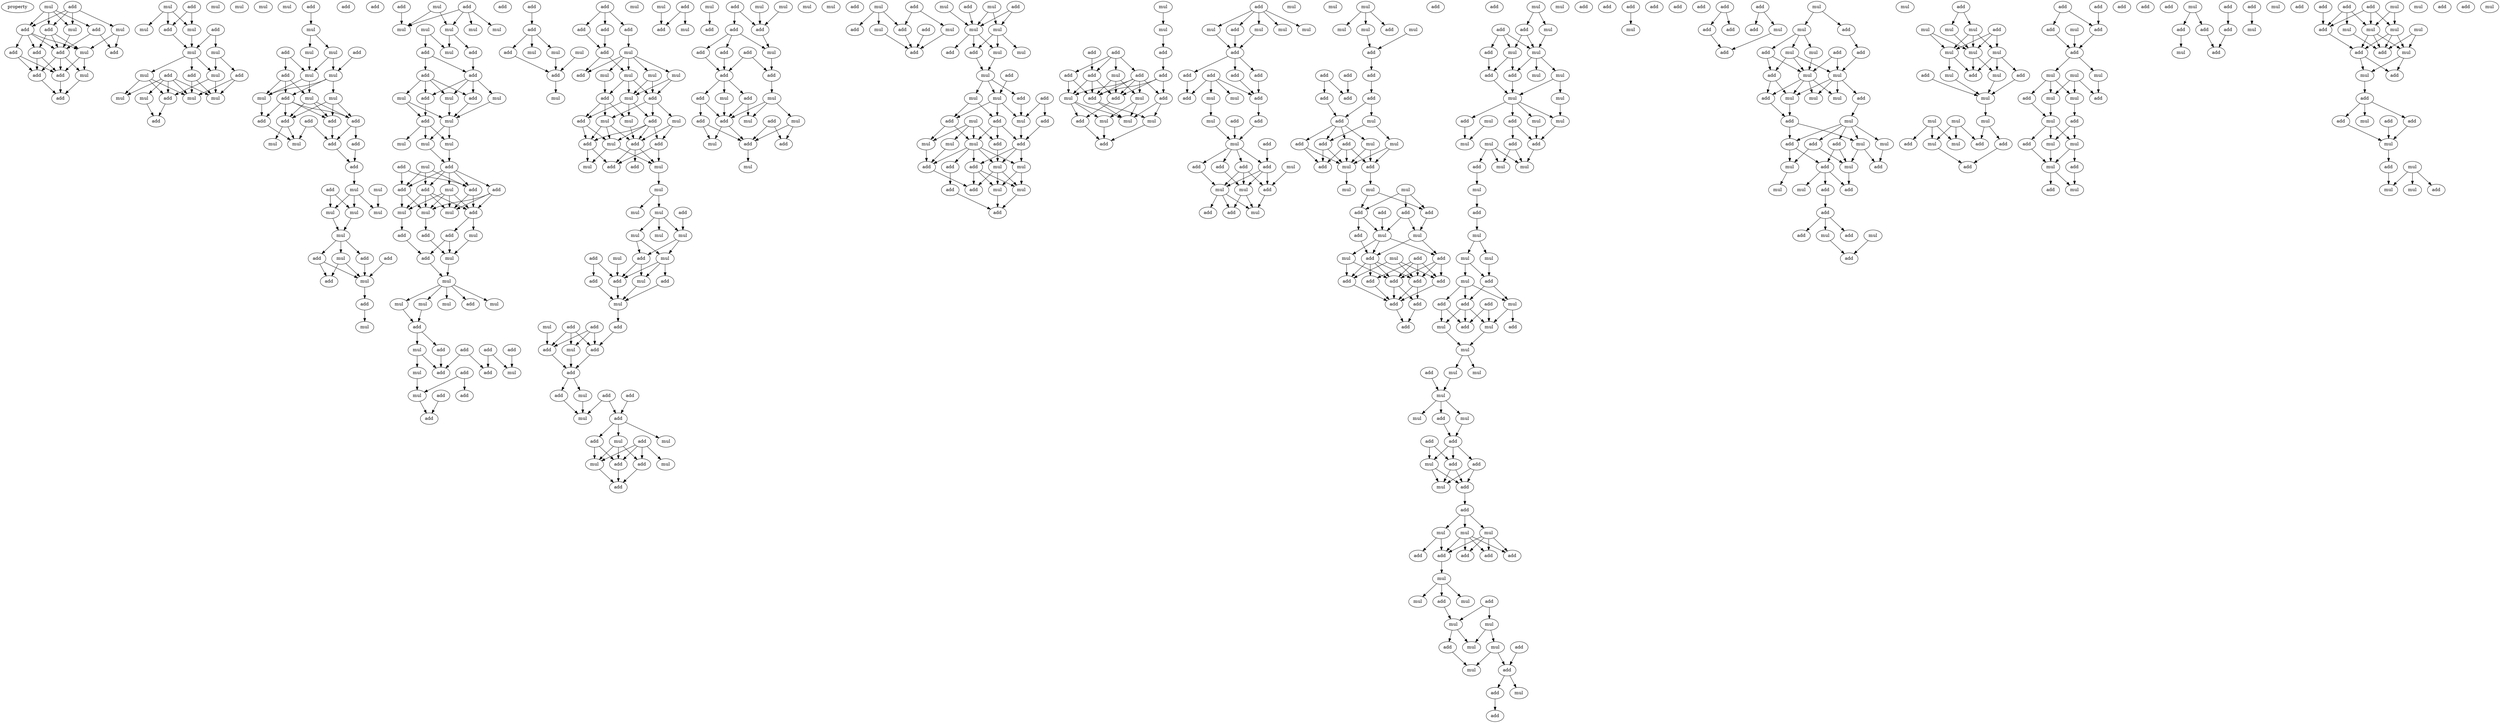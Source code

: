 digraph {
    node [fontcolor=black]
    property [mul=2,lf=1.7]
    0 [ label = add ];
    1 [ label = mul ];
    2 [ label = mul ];
    3 [ label = add ];
    4 [ label = add ];
    5 [ label = add ];
    6 [ label = mul ];
    7 [ label = mul ];
    8 [ label = add ];
    9 [ label = add ];
    10 [ label = add ];
    11 [ label = add ];
    12 [ label = add ];
    13 [ label = add ];
    14 [ label = mul ];
    15 [ label = add ];
    16 [ label = mul ];
    17 [ label = add ];
    18 [ label = mul ];
    19 [ label = add ];
    20 [ label = add ];
    21 [ label = mul ];
    22 [ label = mul ];
    23 [ label = mul ];
    24 [ label = mul ];
    25 [ label = mul ];
    26 [ label = add ];
    27 [ label = add ];
    28 [ label = add ];
    29 [ label = mul ];
    30 [ label = mul ];
    31 [ label = mul ];
    32 [ label = mul ];
    33 [ label = add ];
    34 [ label = mul ];
    35 [ label = add ];
    36 [ label = mul ];
    37 [ label = mul ];
    38 [ label = mul ];
    39 [ label = add ];
    40 [ label = mul ];
    41 [ label = add ];
    42 [ label = add ];
    43 [ label = mul ];
    44 [ label = add ];
    45 [ label = mul ];
    46 [ label = mul ];
    47 [ label = mul ];
    48 [ label = add ];
    49 [ label = mul ];
    50 [ label = add ];
    51 [ label = mul ];
    52 [ label = mul ];
    53 [ label = add ];
    54 [ label = add ];
    55 [ label = add ];
    56 [ label = add ];
    57 [ label = add ];
    58 [ label = mul ];
    59 [ label = add ];
    60 [ label = add ];
    61 [ label = mul ];
    62 [ label = add ];
    63 [ label = add ];
    64 [ label = mul ];
    65 [ label = mul ];
    66 [ label = mul ];
    67 [ label = mul ];
    68 [ label = mul ];
    69 [ label = mul ];
    70 [ label = add ];
    71 [ label = add ];
    72 [ label = add ];
    73 [ label = mul ];
    74 [ label = add ];
    75 [ label = add ];
    76 [ label = mul ];
    77 [ label = add ];
    78 [ label = add ];
    79 [ label = mul ];
    80 [ label = add ];
    81 [ label = mul ];
    82 [ label = mul ];
    83 [ label = mul ];
    84 [ label = mul ];
    85 [ label = mul ];
    86 [ label = mul ];
    87 [ label = add ];
    88 [ label = mul ];
    89 [ label = add ];
    90 [ label = add ];
    91 [ label = add ];
    92 [ label = add ];
    93 [ label = add ];
    94 [ label = mul ];
    95 [ label = mul ];
    96 [ label = mul ];
    97 [ label = add ];
    98 [ label = add ];
    99 [ label = mul ];
    100 [ label = mul ];
    101 [ label = mul ];
    102 [ label = mul ];
    103 [ label = mul ];
    104 [ label = add ];
    105 [ label = add ];
    106 [ label = add ];
    107 [ label = mul ];
    108 [ label = add ];
    109 [ label = add ];
    110 [ label = add ];
    111 [ label = mul ];
    112 [ label = add ];
    113 [ label = mul ];
    114 [ label = mul ];
    115 [ label = mul ];
    116 [ label = add ];
    117 [ label = add ];
    118 [ label = add ];
    119 [ label = add ];
    120 [ label = mul ];
    121 [ label = mul ];
    122 [ label = mul ];
    123 [ label = mul ];
    124 [ label = add ];
    125 [ label = mul ];
    126 [ label = mul ];
    127 [ label = add ];
    128 [ label = add ];
    129 [ label = add ];
    130 [ label = add ];
    131 [ label = mul ];
    132 [ label = add ];
    133 [ label = mul ];
    134 [ label = add ];
    135 [ label = mul ];
    136 [ label = add ];
    137 [ label = add ];
    138 [ label = add ];
    139 [ label = mul ];
    140 [ label = add ];
    141 [ label = add ];
    142 [ label = add ];
    143 [ label = add ];
    144 [ label = mul ];
    145 [ label = add ];
    146 [ label = mul ];
    147 [ label = mul ];
    148 [ label = add ];
    149 [ label = add ];
    150 [ label = mul ];
    151 [ label = add ];
    152 [ label = add ];
    153 [ label = add ];
    154 [ label = add ];
    155 [ label = mul ];
    156 [ label = mul ];
    157 [ label = add ];
    158 [ label = mul ];
    159 [ label = mul ];
    160 [ label = mul ];
    161 [ label = add ];
    162 [ label = add ];
    163 [ label = mul ];
    164 [ label = add ];
    165 [ label = mul ];
    166 [ label = mul ];
    167 [ label = mul ];
    168 [ label = add ];
    169 [ label = add ];
    170 [ label = add ];
    171 [ label = mul ];
    172 [ label = add ];
    173 [ label = add ];
    174 [ label = add ];
    175 [ label = mul ];
    176 [ label = mul ];
    177 [ label = mul ];
    178 [ label = mul ];
    179 [ label = mul ];
    180 [ label = add ];
    181 [ label = mul ];
    182 [ label = mul ];
    183 [ label = mul ];
    184 [ label = mul ];
    185 [ label = add ];
    186 [ label = mul ];
    187 [ label = add ];
    188 [ label = mul ];
    189 [ label = add ];
    190 [ label = mul ];
    191 [ label = add ];
    192 [ label = add ];
    193 [ label = mul ];
    194 [ label = add ];
    195 [ label = add ];
    196 [ label = mul ];
    197 [ label = add ];
    198 [ label = mul ];
    199 [ label = add ];
    200 [ label = add ];
    201 [ label = add ];
    202 [ label = add ];
    203 [ label = add ];
    204 [ label = add ];
    205 [ label = mul ];
    206 [ label = add ];
    207 [ label = mul ];
    208 [ label = add ];
    209 [ label = mul ];
    210 [ label = add ];
    211 [ label = mul ];
    212 [ label = mul ];
    213 [ label = mul ];
    214 [ label = add ];
    215 [ label = add ];
    216 [ label = add ];
    217 [ label = mul ];
    218 [ label = add ];
    219 [ label = add ];
    220 [ label = mul ];
    221 [ label = mul ];
    222 [ label = add ];
    223 [ label = mul ];
    224 [ label = mul ];
    225 [ label = add ];
    226 [ label = mul ];
    227 [ label = mul ];
    228 [ label = add ];
    229 [ label = add ];
    230 [ label = add ];
    231 [ label = add ];
    232 [ label = mul ];
    233 [ label = add ];
    234 [ label = add ];
    235 [ label = add ];
    236 [ label = mul ];
    237 [ label = add ];
    238 [ label = add ];
    239 [ label = mul ];
    240 [ label = mul ];
    241 [ label = mul ];
    242 [ label = add ];
    243 [ label = add ];
    244 [ label = add ];
    245 [ label = mul ];
    246 [ label = add ];
    247 [ label = add ];
    248 [ label = mul ];
    249 [ label = add ];
    250 [ label = mul ];
    251 [ label = add ];
    252 [ label = add ];
    253 [ label = add ];
    254 [ label = add ];
    255 [ label = mul ];
    256 [ label = mul ];
    257 [ label = add ];
    258 [ label = mul ];
    259 [ label = add ];
    260 [ label = mul ];
    261 [ label = add ];
    262 [ label = mul ];
    263 [ label = mul ];
    264 [ label = mul ];
    265 [ label = mul ];
    266 [ label = add ];
    267 [ label = add ];
    268 [ label = mul ];
    269 [ label = add ];
    270 [ label = mul ];
    271 [ label = add ];
    272 [ label = mul ];
    273 [ label = add ];
    274 [ label = mul ];
    275 [ label = add ];
    276 [ label = add ];
    277 [ label = mul ];
    278 [ label = add ];
    279 [ label = mul ];
    280 [ label = mul ];
    281 [ label = add ];
    282 [ label = add ];
    283 [ label = mul ];
    284 [ label = add ];
    285 [ label = add ];
    286 [ label = mul ];
    287 [ label = add ];
    288 [ label = mul ];
    289 [ label = add ];
    290 [ label = mul ];
    291 [ label = add ];
    292 [ label = mul ];
    293 [ label = mul ];
    294 [ label = add ];
    295 [ label = mul ];
    296 [ label = add ];
    297 [ label = add ];
    298 [ label = add ];
    299 [ label = mul ];
    300 [ label = add ];
    301 [ label = add ];
    302 [ label = add ];
    303 [ label = add ];
    304 [ label = add ];
    305 [ label = mul ];
    306 [ label = add ];
    307 [ label = mul ];
    308 [ label = add ];
    309 [ label = mul ];
    310 [ label = mul ];
    311 [ label = add ];
    312 [ label = mul ];
    313 [ label = add ];
    314 [ label = add ];
    315 [ label = mul ];
    316 [ label = mul ];
    317 [ label = add ];
    318 [ label = mul ];
    319 [ label = mul ];
    320 [ label = add ];
    321 [ label = add ];
    322 [ label = add ];
    323 [ label = add ];
    324 [ label = add ];
    325 [ label = mul ];
    326 [ label = add ];
    327 [ label = mul ];
    328 [ label = add ];
    329 [ label = mul ];
    330 [ label = mul ];
    331 [ label = add ];
    332 [ label = add ];
    333 [ label = add ];
    334 [ label = mul ];
    335 [ label = add ];
    336 [ label = add ];
    337 [ label = add ];
    338 [ label = mul ];
    339 [ label = add ];
    340 [ label = mul ];
    341 [ label = add ];
    342 [ label = mul ];
    343 [ label = add ];
    344 [ label = mul ];
    345 [ label = mul ];
    346 [ label = add ];
    347 [ label = mul ];
    348 [ label = mul ];
    349 [ label = mul ];
    350 [ label = add ];
    351 [ label = add ];
    352 [ label = mul ];
    353 [ label = add ];
    354 [ label = add ];
    355 [ label = add ];
    356 [ label = add ];
    357 [ label = add ];
    358 [ label = add ];
    359 [ label = add ];
    360 [ label = add ];
    361 [ label = mul ];
    362 [ label = add ];
    363 [ label = mul ];
    364 [ label = add ];
    365 [ label = add ];
    366 [ label = add ];
    367 [ label = mul ];
    368 [ label = add ];
    369 [ label = mul ];
    370 [ label = add ];
    371 [ label = mul ];
    372 [ label = mul ];
    373 [ label = mul ];
    374 [ label = add ];
    375 [ label = add ];
    376 [ label = add ];
    377 [ label = add ];
    378 [ label = add ];
    379 [ label = mul ];
    380 [ label = mul ];
    381 [ label = add ];
    382 [ label = add ];
    383 [ label = mul ];
    384 [ label = add ];
    385 [ label = mul ];
    386 [ label = add ];
    387 [ label = add ];
    388 [ label = add ];
    389 [ label = add ];
    390 [ label = add ];
    391 [ label = add ];
    392 [ label = add ];
    393 [ label = mul ];
    394 [ label = mul ];
    395 [ label = add ];
    396 [ label = mul ];
    397 [ label = add ];
    398 [ label = add ];
    399 [ label = add ];
    400 [ label = mul ];
    401 [ label = mul ];
    402 [ label = add ];
    403 [ label = add ];
    404 [ label = add ];
    405 [ label = mul ];
    406 [ label = mul ];
    407 [ label = mul ];
    408 [ label = mul ];
    409 [ label = mul ];
    410 [ label = add ];
    411 [ label = mul ];
    412 [ label = mul ];
    413 [ label = add ];
    414 [ label = mul ];
    415 [ label = add ];
    416 [ label = mul ];
    417 [ label = add ];
    418 [ label = mul ];
    419 [ label = mul ];
    420 [ label = add ];
    421 [ label = mul ];
    422 [ label = add ];
    423 [ label = mul ];
    424 [ label = mul ];
    425 [ label = mul ];
    426 [ label = mul ];
    427 [ label = add ];
    428 [ label = add ];
    429 [ label = add ];
    430 [ label = mul ];
    431 [ label = add ];
    432 [ label = mul ];
    433 [ label = add ];
    434 [ label = mul ];
    435 [ label = add ];
    436 [ label = mul ];
    437 [ label = add ];
    438 [ label = add ];
    439 [ label = mul ];
    440 [ label = mul ];
    441 [ label = add ];
    442 [ label = mul ];
    443 [ label = mul ];
    444 [ label = add ];
    445 [ label = mul ];
    446 [ label = mul ];
    447 [ label = add ];
    448 [ label = add ];
    449 [ label = add ];
    450 [ label = mul ];
    451 [ label = add ];
    452 [ label = add ];
    453 [ label = add ];
    454 [ label = mul ];
    455 [ label = add ];
    456 [ label = mul ];
    457 [ label = mul ];
    458 [ label = mul ];
    459 [ label = add ];
    460 [ label = add ];
    461 [ label = add ];
    462 [ label = add ];
    463 [ label = add ];
    464 [ label = mul ];
    465 [ label = mul ];
    466 [ label = add ];
    467 [ label = add ];
    468 [ label = add ];
    469 [ label = mul ];
    470 [ label = mul ];
    471 [ label = mul ];
    472 [ label = add ];
    473 [ label = add ];
    474 [ label = mul ];
    475 [ label = mul ];
    476 [ label = mul ];
    477 [ label = add ];
    478 [ label = add ];
    479 [ label = add ];
    480 [ label = mul ];
    481 [ label = add ];
    482 [ label = add ];
    483 [ label = add ];
    484 [ label = add ];
    485 [ label = add ];
    486 [ label = add ];
    487 [ label = mul ];
    488 [ label = add ];
    489 [ label = mul ];
    490 [ label = mul ];
    491 [ label = add ];
    492 [ label = add ];
    493 [ label = add ];
    494 [ label = add ];
    495 [ label = mul ];
    496 [ label = mul ];
    497 [ label = add ];
    498 [ label = mul ];
    499 [ label = mul ];
    500 [ label = add ];
    501 [ label = mul ];
    502 [ label = mul ];
    503 [ label = mul ];
    504 [ label = add ];
    505 [ label = mul ];
    506 [ label = add ];
    507 [ label = add ];
    508 [ label = add ];
    509 [ label = add ];
    510 [ label = mul ];
    511 [ label = mul ];
    512 [ label = mul ];
    513 [ label = add ];
    514 [ label = mul ];
    515 [ label = add ];
    516 [ label = mul ];
    517 [ label = mul ];
    518 [ label = add ];
    519 [ label = add ];
    520 [ label = add ];
    521 [ label = add ];
    522 [ label = mul ];
    523 [ label = add ];
    524 [ label = mul ];
    525 [ label = mul ];
    526 [ label = add ];
    527 [ label = add ];
    528 [ label = add ];
    529 [ label = mul ];
    530 [ label = mul ];
    531 [ label = mul ];
    532 [ label = mul ];
    533 [ label = mul ];
    534 [ label = mul ];
    535 [ label = mul ];
    536 [ label = add ];
    537 [ label = mul ];
    538 [ label = add ];
    539 [ label = add ];
    540 [ label = mul ];
    541 [ label = mul ];
    542 [ label = mul ];
    543 [ label = mul ];
    544 [ label = mul ];
    545 [ label = add ];
    546 [ label = add ];
    547 [ label = add ];
    548 [ label = mul ];
    549 [ label = add ];
    550 [ label = add ];
    551 [ label = add ];
    552 [ label = add ];
    553 [ label = mul ];
    554 [ label = add ];
    555 [ label = add ];
    556 [ label = mul ];
    557 [ label = mul ];
    558 [ label = mul ];
    559 [ label = mul ];
    560 [ label = add ];
    561 [ label = mul ];
    562 [ label = add ];
    563 [ label = add ];
    564 [ label = mul ];
    565 [ label = mul ];
    566 [ label = add ];
    567 [ label = mul ];
    568 [ label = add ];
    569 [ label = mul ];
    570 [ label = mul ];
    571 [ label = add ];
    572 [ label = add ];
    573 [ label = add ];
    574 [ label = add ];
    575 [ label = mul ];
    576 [ label = add ];
    577 [ label = add ];
    578 [ label = add ];
    579 [ label = add ];
    580 [ label = mul ];
    581 [ label = add ];
    582 [ label = add ];
    583 [ label = mul ];
    584 [ label = mul ];
    585 [ label = add ];
    586 [ label = mul ];
    587 [ label = add ];
    588 [ label = add ];
    589 [ label = add ];
    590 [ label = mul ];
    591 [ label = mul ];
    592 [ label = mul ];
    593 [ label = mul ];
    594 [ label = add ];
    595 [ label = add ];
    596 [ label = mul ];
    597 [ label = add ];
    598 [ label = mul ];
    599 [ label = add ];
    600 [ label = add ];
    601 [ label = mul ];
    602 [ label = mul ];
    603 [ label = add ];
    604 [ label = add ];
    605 [ label = add ];
    606 [ label = mul ];
    607 [ label = mul ];
    608 [ label = add ];
    609 [ label = add ];
    610 [ label = add ];
    611 [ label = mul ];
    612 [ label = add ];
    613 [ label = mul ];
    614 [ label = mul ];
    0 -> 2 [ name = 0 ];
    0 -> 3 [ name = 1 ];
    0 -> 4 [ name = 2 ];
    0 -> 6 [ name = 3 ];
    1 -> 2 [ name = 4 ];
    1 -> 3 [ name = 5 ];
    1 -> 4 [ name = 6 ];
    1 -> 5 [ name = 7 ];
    2 -> 10 [ name = 8 ];
    3 -> 7 [ name = 9 ];
    3 -> 8 [ name = 10 ];
    3 -> 10 [ name = 11 ];
    4 -> 7 [ name = 12 ];
    4 -> 8 [ name = 13 ];
    4 -> 9 [ name = 14 ];
    4 -> 10 [ name = 15 ];
    5 -> 10 [ name = 16 ];
    5 -> 11 [ name = 17 ];
    6 -> 7 [ name = 18 ];
    6 -> 11 [ name = 19 ];
    7 -> 13 [ name = 20 ];
    7 -> 14 [ name = 21 ];
    8 -> 12 [ name = 22 ];
    8 -> 13 [ name = 23 ];
    9 -> 12 [ name = 24 ];
    9 -> 13 [ name = 25 ];
    10 -> 12 [ name = 26 ];
    10 -> 13 [ name = 27 ];
    10 -> 14 [ name = 28 ];
    12 -> 15 [ name = 29 ];
    13 -> 15 [ name = 30 ];
    14 -> 15 [ name = 31 ];
    16 -> 18 [ name = 32 ];
    16 -> 20 [ name = 33 ];
    16 -> 22 [ name = 34 ];
    17 -> 20 [ name = 35 ];
    17 -> 22 [ name = 36 ];
    19 -> 23 [ name = 37 ];
    19 -> 24 [ name = 38 ];
    20 -> 24 [ name = 39 ];
    22 -> 24 [ name = 40 ];
    23 -> 26 [ name = 41 ];
    23 -> 29 [ name = 42 ];
    24 -> 25 [ name = 43 ];
    24 -> 27 [ name = 44 ];
    24 -> 29 [ name = 45 ];
    25 -> 30 [ name = 46 ];
    25 -> 31 [ name = 47 ];
    25 -> 33 [ name = 48 ];
    26 -> 30 [ name = 49 ];
    26 -> 34 [ name = 50 ];
    27 -> 30 [ name = 51 ];
    27 -> 34 [ name = 52 ];
    28 -> 30 [ name = 53 ];
    28 -> 31 [ name = 54 ];
    28 -> 32 [ name = 55 ];
    28 -> 33 [ name = 56 ];
    28 -> 34 [ name = 57 ];
    29 -> 33 [ name = 58 ];
    29 -> 34 [ name = 59 ];
    32 -> 35 [ name = 60 ];
    33 -> 35 [ name = 61 ];
    39 -> 40 [ name = 62 ];
    40 -> 43 [ name = 63 ];
    40 -> 45 [ name = 64 ];
    41 -> 46 [ name = 65 ];
    41 -> 48 [ name = 66 ];
    42 -> 47 [ name = 67 ];
    43 -> 46 [ name = 68 ];
    45 -> 46 [ name = 69 ];
    45 -> 47 [ name = 70 ];
    46 -> 49 [ name = 71 ];
    46 -> 51 [ name = 72 ];
    47 -> 50 [ name = 73 ];
    47 -> 51 [ name = 74 ];
    47 -> 52 [ name = 75 ];
    48 -> 49 [ name = 76 ];
    48 -> 50 [ name = 77 ];
    48 -> 51 [ name = 78 ];
    49 -> 53 [ name = 79 ];
    49 -> 56 [ name = 80 ];
    49 -> 57 [ name = 81 ];
    50 -> 53 [ name = 82 ];
    50 -> 55 [ name = 83 ];
    50 -> 56 [ name = 84 ];
    50 -> 57 [ name = 85 ];
    51 -> 55 [ name = 86 ];
    52 -> 53 [ name = 87 ];
    52 -> 56 [ name = 88 ];
    52 -> 57 [ name = 89 ];
    53 -> 58 [ name = 90 ];
    53 -> 61 [ name = 91 ];
    54 -> 58 [ name = 92 ];
    54 -> 60 [ name = 93 ];
    55 -> 58 [ name = 94 ];
    56 -> 60 [ name = 95 ];
    57 -> 59 [ name = 96 ];
    57 -> 60 [ name = 97 ];
    59 -> 62 [ name = 98 ];
    60 -> 62 [ name = 99 ];
    62 -> 65 [ name = 100 ];
    63 -> 66 [ name = 101 ];
    63 -> 67 [ name = 102 ];
    64 -> 68 [ name = 103 ];
    65 -> 66 [ name = 104 ];
    65 -> 67 [ name = 105 ];
    65 -> 68 [ name = 106 ];
    66 -> 69 [ name = 107 ];
    67 -> 69 [ name = 108 ];
    69 -> 70 [ name = 109 ];
    69 -> 72 [ name = 110 ];
    69 -> 73 [ name = 111 ];
    70 -> 76 [ name = 112 ];
    72 -> 75 [ name = 113 ];
    72 -> 76 [ name = 114 ];
    73 -> 75 [ name = 115 ];
    73 -> 76 [ name = 116 ];
    74 -> 76 [ name = 117 ];
    76 -> 77 [ name = 118 ];
    77 -> 79 [ name = 119 ];
    78 -> 82 [ name = 120 ];
    78 -> 83 [ name = 121 ];
    78 -> 85 [ name = 122 ];
    78 -> 86 [ name = 123 ];
    80 -> 82 [ name = 124 ];
    81 -> 82 [ name = 125 ];
    81 -> 83 [ name = 126 ];
    83 -> 87 [ name = 127 ];
    83 -> 88 [ name = 128 ];
    84 -> 88 [ name = 129 ];
    84 -> 89 [ name = 130 ];
    87 -> 91 [ name = 131 ];
    89 -> 91 [ name = 132 ];
    89 -> 92 [ name = 133 ];
    91 -> 93 [ name = 134 ];
    91 -> 94 [ name = 135 ];
    91 -> 96 [ name = 136 ];
    91 -> 97 [ name = 137 ];
    92 -> 93 [ name = 138 ];
    92 -> 95 [ name = 139 ];
    92 -> 96 [ name = 140 ];
    92 -> 97 [ name = 141 ];
    93 -> 99 [ name = 142 ];
    94 -> 99 [ name = 143 ];
    95 -> 98 [ name = 144 ];
    95 -> 99 [ name = 145 ];
    96 -> 99 [ name = 146 ];
    97 -> 98 [ name = 147 ];
    98 -> 100 [ name = 148 ];
    98 -> 101 [ name = 149 ];
    98 -> 102 [ name = 150 ];
    99 -> 100 [ name = 151 ];
    99 -> 101 [ name = 152 ];
    100 -> 104 [ name = 153 ];
    101 -> 104 [ name = 154 ];
    103 -> 106 [ name = 155 ];
    103 -> 108 [ name = 156 ];
    103 -> 109 [ name = 157 ];
    104 -> 106 [ name = 158 ];
    104 -> 107 [ name = 159 ];
    104 -> 108 [ name = 160 ];
    104 -> 109 [ name = 161 ];
    104 -> 110 [ name = 162 ];
    105 -> 108 [ name = 163 ];
    105 -> 109 [ name = 164 ];
    106 -> 111 [ name = 165 ];
    106 -> 112 [ name = 166 ];
    106 -> 113 [ name = 167 ];
    106 -> 114 [ name = 168 ];
    107 -> 111 [ name = 169 ];
    107 -> 112 [ name = 170 ];
    107 -> 113 [ name = 171 ];
    107 -> 114 [ name = 172 ];
    108 -> 111 [ name = 173 ];
    108 -> 112 [ name = 174 ];
    109 -> 113 [ name = 175 ];
    109 -> 114 [ name = 176 ];
    110 -> 111 [ name = 177 ];
    110 -> 112 [ name = 178 ];
    110 -> 113 [ name = 179 ];
    112 -> 115 [ name = 180 ];
    112 -> 117 [ name = 181 ];
    113 -> 118 [ name = 182 ];
    114 -> 116 [ name = 183 ];
    115 -> 120 [ name = 184 ];
    116 -> 119 [ name = 185 ];
    117 -> 119 [ name = 186 ];
    117 -> 120 [ name = 187 ];
    118 -> 120 [ name = 188 ];
    119 -> 121 [ name = 189 ];
    120 -> 121 [ name = 190 ];
    121 -> 122 [ name = 191 ];
    121 -> 123 [ name = 192 ];
    121 -> 124 [ name = 193 ];
    121 -> 125 [ name = 194 ];
    121 -> 126 [ name = 195 ];
    122 -> 127 [ name = 196 ];
    125 -> 127 [ name = 197 ];
    127 -> 130 [ name = 198 ];
    127 -> 131 [ name = 199 ];
    128 -> 135 [ name = 200 ];
    129 -> 135 [ name = 201 ];
    129 -> 137 [ name = 202 ];
    130 -> 134 [ name = 203 ];
    131 -> 133 [ name = 204 ];
    131 -> 134 [ name = 205 ];
    132 -> 134 [ name = 206 ];
    132 -> 137 [ name = 207 ];
    133 -> 139 [ name = 208 ];
    136 -> 139 [ name = 209 ];
    136 -> 140 [ name = 210 ];
    138 -> 142 [ name = 211 ];
    139 -> 142 [ name = 212 ];
    141 -> 143 [ name = 213 ];
    143 -> 145 [ name = 214 ];
    143 -> 146 [ name = 215 ];
    143 -> 147 [ name = 216 ];
    144 -> 148 [ name = 217 ];
    145 -> 148 [ name = 218 ];
    147 -> 148 [ name = 219 ];
    148 -> 150 [ name = 220 ];
    149 -> 151 [ name = 221 ];
    149 -> 152 [ name = 222 ];
    149 -> 153 [ name = 223 ];
    151 -> 154 [ name = 224 ];
    152 -> 155 [ name = 225 ];
    153 -> 154 [ name = 226 ];
    154 -> 156 [ name = 227 ];
    154 -> 157 [ name = 228 ];
    155 -> 156 [ name = 229 ];
    155 -> 157 [ name = 230 ];
    155 -> 158 [ name = 231 ];
    155 -> 159 [ name = 232 ];
    155 -> 160 [ name = 233 ];
    156 -> 161 [ name = 234 ];
    156 -> 162 [ name = 235 ];
    156 -> 163 [ name = 236 ];
    158 -> 161 [ name = 237 ];
    158 -> 163 [ name = 238 ];
    159 -> 161 [ name = 239 ];
    159 -> 163 [ name = 240 ];
    160 -> 162 [ name = 241 ];
    161 -> 166 [ name = 242 ];
    161 -> 167 [ name = 243 ];
    161 -> 168 [ name = 244 ];
    162 -> 164 [ name = 245 ];
    162 -> 165 [ name = 246 ];
    162 -> 166 [ name = 247 ];
    163 -> 164 [ name = 248 ];
    163 -> 165 [ name = 249 ];
    163 -> 168 [ name = 250 ];
    164 -> 170 [ name = 251 ];
    164 -> 171 [ name = 252 ];
    165 -> 169 [ name = 253 ];
    166 -> 169 [ name = 254 ];
    166 -> 170 [ name = 255 ];
    166 -> 171 [ name = 256 ];
    167 -> 169 [ name = 257 ];
    167 -> 172 [ name = 258 ];
    168 -> 169 [ name = 259 ];
    168 -> 170 [ name = 260 ];
    168 -> 171 [ name = 261 ];
    168 -> 172 [ name = 262 ];
    169 -> 173 [ name = 263 ];
    169 -> 174 [ name = 264 ];
    169 -> 176 [ name = 265 ];
    170 -> 173 [ name = 266 ];
    170 -> 175 [ name = 267 ];
    171 -> 175 [ name = 268 ];
    171 -> 176 [ name = 269 ];
    172 -> 173 [ name = 270 ];
    172 -> 176 [ name = 271 ];
    176 -> 177 [ name = 272 ];
    177 -> 178 [ name = 273 ];
    177 -> 181 [ name = 274 ];
    180 -> 184 [ name = 275 ];
    181 -> 182 [ name = 276 ];
    181 -> 183 [ name = 277 ];
    181 -> 184 [ name = 278 ];
    182 -> 185 [ name = 279 ];
    182 -> 188 [ name = 280 ];
    184 -> 185 [ name = 281 ];
    184 -> 188 [ name = 282 ];
    185 -> 189 [ name = 283 ];
    185 -> 190 [ name = 284 ];
    186 -> 189 [ name = 285 ];
    187 -> 189 [ name = 286 ];
    187 -> 191 [ name = 287 ];
    188 -> 189 [ name = 288 ];
    188 -> 190 [ name = 289 ];
    188 -> 192 [ name = 290 ];
    189 -> 193 [ name = 291 ];
    190 -> 193 [ name = 292 ];
    191 -> 193 [ name = 293 ];
    192 -> 193 [ name = 294 ];
    193 -> 194 [ name = 295 ];
    194 -> 199 [ name = 296 ];
    195 -> 198 [ name = 297 ];
    195 -> 199 [ name = 298 ];
    195 -> 200 [ name = 299 ];
    196 -> 200 [ name = 300 ];
    197 -> 198 [ name = 301 ];
    197 -> 199 [ name = 302 ];
    197 -> 200 [ name = 303 ];
    198 -> 201 [ name = 304 ];
    199 -> 201 [ name = 305 ];
    200 -> 201 [ name = 306 ];
    201 -> 202 [ name = 307 ];
    201 -> 205 [ name = 308 ];
    202 -> 207 [ name = 309 ];
    203 -> 206 [ name = 310 ];
    204 -> 206 [ name = 311 ];
    204 -> 207 [ name = 312 ];
    205 -> 207 [ name = 313 ];
    206 -> 208 [ name = 314 ];
    206 -> 209 [ name = 315 ];
    206 -> 211 [ name = 316 ];
    208 -> 213 [ name = 317 ];
    208 -> 215 [ name = 318 ];
    209 -> 213 [ name = 319 ];
    209 -> 214 [ name = 320 ];
    209 -> 215 [ name = 321 ];
    210 -> 212 [ name = 322 ];
    210 -> 213 [ name = 323 ];
    210 -> 214 [ name = 324 ];
    210 -> 215 [ name = 325 ];
    213 -> 216 [ name = 326 ];
    214 -> 216 [ name = 327 ];
    215 -> 216 [ name = 328 ];
    217 -> 219 [ name = 329 ];
    218 -> 219 [ name = 330 ];
    218 -> 220 [ name = 331 ];
    221 -> 222 [ name = 332 ];
    223 -> 228 [ name = 333 ];
    225 -> 228 [ name = 334 ];
    225 -> 229 [ name = 335 ];
    226 -> 228 [ name = 336 ];
    228 -> 232 [ name = 337 ];
    229 -> 231 [ name = 338 ];
    229 -> 232 [ name = 339 ];
    229 -> 233 [ name = 340 ];
    230 -> 234 [ name = 341 ];
    230 -> 235 [ name = 342 ];
    231 -> 235 [ name = 343 ];
    232 -> 234 [ name = 344 ];
    233 -> 235 [ name = 345 ];
    234 -> 239 [ name = 346 ];
    235 -> 236 [ name = 347 ];
    235 -> 237 [ name = 348 ];
    235 -> 238 [ name = 349 ];
    236 -> 244 [ name = 350 ];
    237 -> 240 [ name = 351 ];
    237 -> 244 [ name = 352 ];
    238 -> 243 [ name = 353 ];
    238 -> 244 [ name = 354 ];
    239 -> 240 [ name = 355 ];
    239 -> 241 [ name = 356 ];
    239 -> 244 [ name = 357 ];
    241 -> 246 [ name = 358 ];
    241 -> 247 [ name = 359 ];
    242 -> 246 [ name = 360 ];
    242 -> 247 [ name = 361 ];
    243 -> 245 [ name = 362 ];
    243 -> 246 [ name = 363 ];
    244 -> 245 [ name = 364 ];
    244 -> 246 [ name = 365 ];
    246 -> 248 [ name = 366 ];
    250 -> 252 [ name = 367 ];
    250 -> 253 [ name = 368 ];
    250 -> 256 [ name = 369 ];
    251 -> 253 [ name = 370 ];
    251 -> 255 [ name = 371 ];
    253 -> 257 [ name = 372 ];
    254 -> 257 [ name = 373 ];
    255 -> 257 [ name = 374 ];
    256 -> 257 [ name = 375 ];
    258 -> 262 [ name = 376 ];
    259 -> 262 [ name = 377 ];
    259 -> 263 [ name = 378 ];
    260 -> 262 [ name = 379 ];
    260 -> 263 [ name = 380 ];
    261 -> 262 [ name = 381 ];
    262 -> 264 [ name = 382 ];
    262 -> 266 [ name = 383 ];
    262 -> 267 [ name = 384 ];
    263 -> 264 [ name = 385 ];
    263 -> 265 [ name = 386 ];
    263 -> 267 [ name = 387 ];
    264 -> 268 [ name = 388 ];
    267 -> 268 [ name = 389 ];
    268 -> 270 [ name = 390 ];
    268 -> 272 [ name = 391 ];
    268 -> 273 [ name = 392 ];
    269 -> 272 [ name = 393 ];
    270 -> 275 [ name = 394 ];
    270 -> 278 [ name = 395 ];
    271 -> 274 [ name = 396 ];
    271 -> 276 [ name = 397 ];
    272 -> 274 [ name = 398 ];
    272 -> 275 [ name = 399 ];
    272 -> 278 [ name = 400 ];
    273 -> 274 [ name = 401 ];
    274 -> 281 [ name = 402 ];
    275 -> 280 [ name = 403 ];
    275 -> 281 [ name = 404 ];
    275 -> 282 [ name = 405 ];
    276 -> 281 [ name = 406 ];
    277 -> 279 [ name = 407 ];
    277 -> 280 [ name = 408 ];
    277 -> 282 [ name = 409 ];
    277 -> 283 [ name = 410 ];
    278 -> 279 [ name = 411 ];
    278 -> 280 [ name = 412 ];
    279 -> 287 [ name = 413 ];
    280 -> 284 [ name = 414 ];
    280 -> 285 [ name = 415 ];
    280 -> 286 [ name = 416 ];
    280 -> 287 [ name = 417 ];
    280 -> 288 [ name = 418 ];
    281 -> 285 [ name = 419 ];
    281 -> 286 [ name = 420 ];
    281 -> 288 [ name = 421 ];
    282 -> 288 [ name = 422 ];
    283 -> 287 [ name = 423 ];
    284 -> 289 [ name = 424 ];
    285 -> 290 [ name = 425 ];
    285 -> 291 [ name = 426 ];
    285 -> 292 [ name = 427 ];
    286 -> 290 [ name = 428 ];
    286 -> 292 [ name = 429 ];
    287 -> 291 [ name = 430 ];
    288 -> 290 [ name = 431 ];
    288 -> 291 [ name = 432 ];
    288 -> 292 [ name = 433 ];
    289 -> 294 [ name = 434 ];
    290 -> 294 [ name = 435 ];
    292 -> 294 [ name = 436 ];
    293 -> 295 [ name = 437 ];
    295 -> 297 [ name = 438 ];
    296 -> 299 [ name = 439 ];
    296 -> 301 [ name = 440 ];
    296 -> 302 [ name = 441 ];
    296 -> 303 [ name = 442 ];
    297 -> 300 [ name = 443 ];
    298 -> 301 [ name = 444 ];
    299 -> 306 [ name = 445 ];
    299 -> 307 [ name = 446 ];
    299 -> 308 [ name = 447 ];
    300 -> 304 [ name = 448 ];
    300 -> 306 [ name = 449 ];
    300 -> 308 [ name = 450 ];
    301 -> 305 [ name = 451 ];
    301 -> 306 [ name = 452 ];
    301 -> 308 [ name = 453 ];
    302 -> 305 [ name = 454 ];
    302 -> 308 [ name = 455 ];
    303 -> 304 [ name = 456 ];
    303 -> 305 [ name = 457 ];
    303 -> 306 [ name = 458 ];
    303 -> 307 [ name = 459 ];
    303 -> 308 [ name = 460 ];
    304 -> 309 [ name = 461 ];
    304 -> 310 [ name = 462 ];
    305 -> 309 [ name = 463 ];
    305 -> 311 [ name = 464 ];
    305 -> 312 [ name = 465 ];
    306 -> 311 [ name = 466 ];
    307 -> 309 [ name = 467 ];
    307 -> 312 [ name = 468 ];
    308 -> 309 [ name = 469 ];
    308 -> 310 [ name = 470 ];
    310 -> 313 [ name = 471 ];
    311 -> 313 [ name = 472 ];
    312 -> 313 [ name = 473 ];
    314 -> 315 [ name = 474 ];
    314 -> 316 [ name = 475 ];
    314 -> 317 [ name = 476 ];
    314 -> 318 [ name = 477 ];
    314 -> 319 [ name = 478 ];
    315 -> 320 [ name = 479 ];
    317 -> 320 [ name = 480 ];
    319 -> 320 [ name = 481 ];
    320 -> 321 [ name = 482 ];
    320 -> 323 [ name = 483 ];
    320 -> 324 [ name = 484 ];
    321 -> 326 [ name = 485 ];
    322 -> 325 [ name = 486 ];
    322 -> 326 [ name = 487 ];
    322 -> 327 [ name = 488 ];
    322 -> 328 [ name = 489 ];
    323 -> 328 [ name = 490 ];
    324 -> 326 [ name = 491 ];
    326 -> 332 [ name = 492 ];
    327 -> 330 [ name = 493 ];
    330 -> 334 [ name = 494 ];
    331 -> 334 [ name = 495 ];
    332 -> 334 [ name = 496 ];
    333 -> 339 [ name = 497 ];
    334 -> 335 [ name = 498 ];
    334 -> 336 [ name = 499 ];
    334 -> 337 [ name = 500 ];
    334 -> 339 [ name = 501 ];
    335 -> 340 [ name = 502 ];
    336 -> 342 [ name = 503 ];
    337 -> 340 [ name = 504 ];
    337 -> 341 [ name = 505 ];
    337 -> 342 [ name = 506 ];
    338 -> 341 [ name = 507 ];
    339 -> 340 [ name = 508 ];
    339 -> 341 [ name = 509 ];
    339 -> 342 [ name = 510 ];
    340 -> 343 [ name = 511 ];
    340 -> 344 [ name = 512 ];
    340 -> 346 [ name = 513 ];
    341 -> 344 [ name = 514 ];
    342 -> 344 [ name = 515 ];
    342 -> 346 [ name = 516 ];
    347 -> 348 [ name = 517 ];
    347 -> 349 [ name = 518 ];
    347 -> 350 [ name = 519 ];
    349 -> 353 [ name = 520 ];
    352 -> 353 [ name = 521 ];
    353 -> 357 [ name = 522 ];
    354 -> 359 [ name = 523 ];
    355 -> 359 [ name = 524 ];
    355 -> 360 [ name = 525 ];
    357 -> 358 [ name = 526 ];
    358 -> 361 [ name = 527 ];
    358 -> 362 [ name = 528 ];
    360 -> 362 [ name = 529 ];
    361 -> 366 [ name = 530 ];
    361 -> 367 [ name = 531 ];
    362 -> 363 [ name = 532 ];
    362 -> 364 [ name = 533 ];
    362 -> 365 [ name = 534 ];
    362 -> 366 [ name = 535 ];
    363 -> 368 [ name = 536 ];
    363 -> 369 [ name = 537 ];
    364 -> 369 [ name = 538 ];
    364 -> 370 [ name = 539 ];
    365 -> 368 [ name = 540 ];
    365 -> 369 [ name = 541 ];
    365 -> 370 [ name = 542 ];
    366 -> 369 [ name = 543 ];
    366 -> 370 [ name = 544 ];
    367 -> 368 [ name = 545 ];
    367 -> 369 [ name = 546 ];
    368 -> 372 [ name = 547 ];
    369 -> 371 [ name = 548 ];
    372 -> 376 [ name = 549 ];
    372 -> 377 [ name = 550 ];
    373 -> 374 [ name = 551 ];
    373 -> 376 [ name = 552 ];
    373 -> 377 [ name = 553 ];
    374 -> 379 [ name = 554 ];
    374 -> 380 [ name = 555 ];
    375 -> 379 [ name = 556 ];
    376 -> 378 [ name = 557 ];
    376 -> 379 [ name = 558 ];
    377 -> 380 [ name = 559 ];
    378 -> 381 [ name = 560 ];
    379 -> 381 [ name = 561 ];
    379 -> 384 [ name = 562 ];
    379 -> 385 [ name = 563 ];
    380 -> 381 [ name = 564 ];
    380 -> 384 [ name = 565 ];
    381 -> 387 [ name = 566 ];
    381 -> 388 [ name = 567 ];
    381 -> 389 [ name = 568 ];
    381 -> 390 [ name = 569 ];
    382 -> 386 [ name = 570 ];
    382 -> 387 [ name = 571 ];
    382 -> 388 [ name = 572 ];
    382 -> 389 [ name = 573 ];
    383 -> 386 [ name = 574 ];
    383 -> 388 [ name = 575 ];
    383 -> 390 [ name = 576 ];
    384 -> 386 [ name = 577 ];
    384 -> 387 [ name = 578 ];
    384 -> 388 [ name = 579 ];
    385 -> 387 [ name = 580 ];
    385 -> 390 [ name = 581 ];
    386 -> 392 [ name = 582 ];
    387 -> 391 [ name = 583 ];
    387 -> 392 [ name = 584 ];
    388 -> 391 [ name = 585 ];
    388 -> 392 [ name = 586 ];
    389 -> 392 [ name = 587 ];
    390 -> 392 [ name = 588 ];
    391 -> 395 [ name = 589 ];
    392 -> 395 [ name = 590 ];
    393 -> 396 [ name = 591 ];
    393 -> 397 [ name = 592 ];
    396 -> 401 [ name = 593 ];
    397 -> 400 [ name = 594 ];
    397 -> 401 [ name = 595 ];
    398 -> 399 [ name = 596 ];
    398 -> 400 [ name = 597 ];
    398 -> 401 [ name = 598 ];
    399 -> 403 [ name = 599 ];
    400 -> 402 [ name = 600 ];
    400 -> 403 [ name = 601 ];
    401 -> 402 [ name = 602 ];
    401 -> 405 [ name = 603 ];
    401 -> 406 [ name = 604 ];
    402 -> 407 [ name = 605 ];
    403 -> 407 [ name = 606 ];
    406 -> 407 [ name = 607 ];
    406 -> 408 [ name = 608 ];
    407 -> 409 [ name = 609 ];
    407 -> 410 [ name = 610 ];
    407 -> 412 [ name = 611 ];
    407 -> 413 [ name = 612 ];
    408 -> 412 [ name = 613 ];
    409 -> 415 [ name = 614 ];
    410 -> 415 [ name = 615 ];
    410 -> 417 [ name = 616 ];
    411 -> 416 [ name = 617 ];
    412 -> 415 [ name = 618 ];
    413 -> 416 [ name = 619 ];
    414 -> 418 [ name = 620 ];
    414 -> 419 [ name = 621 ];
    414 -> 420 [ name = 622 ];
    415 -> 419 [ name = 623 ];
    417 -> 418 [ name = 624 ];
    417 -> 419 [ name = 625 ];
    420 -> 421 [ name = 626 ];
    421 -> 422 [ name = 627 ];
    422 -> 423 [ name = 628 ];
    423 -> 424 [ name = 629 ];
    423 -> 425 [ name = 630 ];
    424 -> 427 [ name = 631 ];
    425 -> 426 [ name = 632 ];
    425 -> 427 [ name = 633 ];
    426 -> 429 [ name = 634 ];
    426 -> 430 [ name = 635 ];
    426 -> 431 [ name = 636 ];
    427 -> 430 [ name = 637 ];
    427 -> 431 [ name = 638 ];
    428 -> 433 [ name = 639 ];
    428 -> 434 [ name = 640 ];
    429 -> 432 [ name = 641 ];
    429 -> 433 [ name = 642 ];
    430 -> 434 [ name = 643 ];
    430 -> 435 [ name = 644 ];
    431 -> 432 [ name = 645 ];
    431 -> 433 [ name = 646 ];
    431 -> 434 [ name = 647 ];
    432 -> 436 [ name = 648 ];
    434 -> 436 [ name = 649 ];
    436 -> 439 [ name = 650 ];
    436 -> 440 [ name = 651 ];
    438 -> 442 [ name = 652 ];
    439 -> 442 [ name = 653 ];
    441 -> 443 [ name = 654 ];
    442 -> 445 [ name = 655 ];
    442 -> 446 [ name = 656 ];
    442 -> 447 [ name = 657 ];
    446 -> 449 [ name = 658 ];
    447 -> 449 [ name = 659 ];
    448 -> 450 [ name = 660 ];
    448 -> 452 [ name = 661 ];
    449 -> 450 [ name = 662 ];
    449 -> 451 [ name = 663 ];
    449 -> 452 [ name = 664 ];
    450 -> 453 [ name = 665 ];
    450 -> 454 [ name = 666 ];
    451 -> 453 [ name = 667 ];
    451 -> 454 [ name = 668 ];
    452 -> 453 [ name = 669 ];
    452 -> 454 [ name = 670 ];
    453 -> 455 [ name = 671 ];
    455 -> 456 [ name = 672 ];
    455 -> 457 [ name = 673 ];
    455 -> 458 [ name = 674 ];
    456 -> 460 [ name = 675 ];
    456 -> 463 [ name = 676 ];
    457 -> 459 [ name = 677 ];
    457 -> 461 [ name = 678 ];
    457 -> 462 [ name = 679 ];
    457 -> 463 [ name = 680 ];
    458 -> 459 [ name = 681 ];
    458 -> 461 [ name = 682 ];
    458 -> 462 [ name = 683 ];
    458 -> 463 [ name = 684 ];
    463 -> 464 [ name = 685 ];
    464 -> 465 [ name = 686 ];
    464 -> 466 [ name = 687 ];
    464 -> 469 [ name = 688 ];
    466 -> 470 [ name = 689 ];
    468 -> 470 [ name = 690 ];
    468 -> 471 [ name = 691 ];
    470 -> 472 [ name = 692 ];
    470 -> 474 [ name = 693 ];
    471 -> 474 [ name = 694 ];
    471 -> 475 [ name = 695 ];
    472 -> 476 [ name = 696 ];
    473 -> 477 [ name = 697 ];
    475 -> 476 [ name = 698 ];
    475 -> 477 [ name = 699 ];
    477 -> 478 [ name = 700 ];
    477 -> 480 [ name = 701 ];
    478 -> 481 [ name = 702 ];
    482 -> 484 [ name = 703 ];
    482 -> 485 [ name = 704 ];
    483 -> 486 [ name = 705 ];
    483 -> 487 [ name = 706 ];
    484 -> 488 [ name = 707 ];
    487 -> 488 [ name = 708 ];
    489 -> 490 [ name = 709 ];
    489 -> 491 [ name = 710 ];
    490 -> 493 [ name = 711 ];
    490 -> 495 [ name = 712 ];
    490 -> 496 [ name = 713 ];
    491 -> 492 [ name = 714 ];
    492 -> 499 [ name = 715 ];
    493 -> 497 [ name = 716 ];
    493 -> 498 [ name = 717 ];
    494 -> 498 [ name = 718 ];
    494 -> 499 [ name = 719 ];
    495 -> 497 [ name = 720 ];
    495 -> 498 [ name = 721 ];
    495 -> 499 [ name = 722 ];
    496 -> 498 [ name = 723 ];
    497 -> 501 [ name = 724 ];
    497 -> 504 [ name = 725 ];
    498 -> 501 [ name = 726 ];
    498 -> 502 [ name = 727 ];
    498 -> 503 [ name = 728 ];
    498 -> 504 [ name = 729 ];
    499 -> 500 [ name = 730 ];
    499 -> 501 [ name = 731 ];
    499 -> 502 [ name = 732 ];
    499 -> 503 [ name = 733 ];
    500 -> 505 [ name = 734 ];
    501 -> 506 [ name = 735 ];
    504 -> 506 [ name = 736 ];
    505 -> 507 [ name = 737 ];
    505 -> 508 [ name = 738 ];
    505 -> 509 [ name = 739 ];
    505 -> 510 [ name = 740 ];
    505 -> 511 [ name = 741 ];
    506 -> 507 [ name = 742 ];
    506 -> 511 [ name = 743 ];
    507 -> 512 [ name = 744 ];
    507 -> 515 [ name = 745 ];
    508 -> 514 [ name = 746 ];
    508 -> 515 [ name = 747 ];
    509 -> 512 [ name = 748 ];
    509 -> 514 [ name = 749 ];
    510 -> 513 [ name = 750 ];
    511 -> 513 [ name = 751 ];
    511 -> 514 [ name = 752 ];
    512 -> 517 [ name = 753 ];
    514 -> 519 [ name = 754 ];
    515 -> 516 [ name = 755 ];
    515 -> 518 [ name = 756 ];
    515 -> 519 [ name = 757 ];
    518 -> 520 [ name = 758 ];
    520 -> 521 [ name = 759 ];
    520 -> 522 [ name = 760 ];
    520 -> 523 [ name = 761 ];
    522 -> 526 [ name = 762 ];
    524 -> 526 [ name = 763 ];
    527 -> 529 [ name = 764 ];
    527 -> 530 [ name = 765 ];
    528 -> 532 [ name = 766 ];
    528 -> 533 [ name = 767 ];
    528 -> 534 [ name = 768 ];
    529 -> 532 [ name = 769 ];
    530 -> 532 [ name = 770 ];
    530 -> 533 [ name = 771 ];
    530 -> 534 [ name = 772 ];
    531 -> 532 [ name = 773 ];
    531 -> 534 [ name = 774 ];
    532 -> 535 [ name = 775 ];
    532 -> 539 [ name = 776 ];
    533 -> 535 [ name = 777 ];
    533 -> 538 [ name = 778 ];
    533 -> 539 [ name = 779 ];
    534 -> 537 [ name = 780 ];
    534 -> 539 [ name = 781 ];
    535 -> 540 [ name = 782 ];
    536 -> 540 [ name = 783 ];
    537 -> 540 [ name = 784 ];
    538 -> 540 [ name = 785 ];
    540 -> 542 [ name = 786 ];
    541 -> 544 [ name = 787 ];
    541 -> 546 [ name = 788 ];
    541 -> 548 [ name = 789 ];
    542 -> 545 [ name = 790 ];
    542 -> 547 [ name = 791 ];
    543 -> 544 [ name = 792 ];
    543 -> 547 [ name = 793 ];
    543 -> 548 [ name = 794 ];
    545 -> 549 [ name = 795 ];
    548 -> 549 [ name = 796 ];
    550 -> 552 [ name = 797 ];
    550 -> 554 [ name = 798 ];
    551 -> 554 [ name = 799 ];
    552 -> 555 [ name = 800 ];
    553 -> 555 [ name = 801 ];
    554 -> 555 [ name = 802 ];
    555 -> 556 [ name = 803 ];
    555 -> 557 [ name = 804 ];
    556 -> 560 [ name = 805 ];
    557 -> 559 [ name = 806 ];
    557 -> 561 [ name = 807 ];
    557 -> 562 [ name = 808 ];
    558 -> 559 [ name = 809 ];
    558 -> 560 [ name = 810 ];
    558 -> 561 [ name = 811 ];
    559 -> 563 [ name = 812 ];
    561 -> 564 [ name = 813 ];
    562 -> 564 [ name = 814 ];
    563 -> 565 [ name = 815 ];
    563 -> 567 [ name = 816 ];
    564 -> 565 [ name = 817 ];
    564 -> 566 [ name = 818 ];
    564 -> 567 [ name = 819 ];
    565 -> 569 [ name = 820 ];
    566 -> 569 [ name = 821 ];
    567 -> 568 [ name = 822 ];
    567 -> 569 [ name = 823 ];
    568 -> 570 [ name = 824 ];
    569 -> 570 [ name = 825 ];
    569 -> 574 [ name = 826 ];
    575 -> 577 [ name = 827 ];
    575 -> 579 [ name = 828 ];
    576 -> 578 [ name = 829 ];
    577 -> 580 [ name = 830 ];
    578 -> 581 [ name = 831 ];
    579 -> 581 [ name = 832 ];
    582 -> 584 [ name = 833 ];
    586 -> 592 [ name = 834 ];
    586 -> 593 [ name = 835 ];
    587 -> 594 [ name = 836 ];
    588 -> 591 [ name = 837 ];
    588 -> 593 [ name = 838 ];
    588 -> 594 [ name = 839 ];
    589 -> 592 [ name = 840 ];
    589 -> 593 [ name = 841 ];
    589 -> 594 [ name = 842 ];
    590 -> 596 [ name = 843 ];
    590 -> 597 [ name = 844 ];
    591 -> 597 [ name = 845 ];
    592 -> 595 [ name = 846 ];
    592 -> 596 [ name = 847 ];
    592 -> 597 [ name = 848 ];
    593 -> 595 [ name = 849 ];
    593 -> 596 [ name = 850 ];
    593 -> 597 [ name = 851 ];
    594 -> 595 [ name = 852 ];
    595 -> 598 [ name = 853 ];
    595 -> 599 [ name = 854 ];
    596 -> 598 [ name = 855 ];
    596 -> 599 [ name = 856 ];
    598 -> 600 [ name = 857 ];
    600 -> 602 [ name = 858 ];
    600 -> 604 [ name = 859 ];
    600 -> 605 [ name = 860 ];
    603 -> 606 [ name = 861 ];
    604 -> 606 [ name = 862 ];
    605 -> 606 [ name = 863 ];
    606 -> 608 [ name = 864 ];
    607 -> 612 [ name = 865 ];
    607 -> 613 [ name = 866 ];
    607 -> 614 [ name = 867 ];
    608 -> 614 [ name = 868 ];
}
